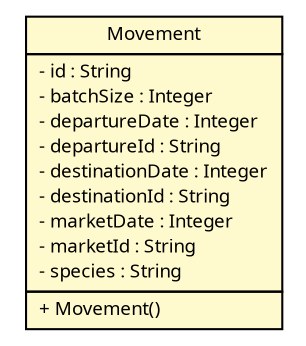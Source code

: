 #!/usr/local/bin/dot
#
# Class diagram 
# Generated by UMLGraph version R5_6 (http://www.umlgraph.org/)
#

digraph G {
	edge [fontname="Trebuchet MS",fontsize=10,labelfontname="Trebuchet MS",labelfontsize=10];
	node [fontname="Trebuchet MS",fontsize=10,shape=plaintext];
	nodesep=0.25;
	ranksep=0.5;
	// broadwick.data.Movement
	c15916 [label=<<table title="broadwick.data.Movement" border="0" cellborder="1" cellspacing="0" cellpadding="2" port="p" bgcolor="lemonChiffon" href="./Movement.html">
		<tr><td><table border="0" cellspacing="0" cellpadding="1">
<tr><td align="center" balign="center"><font face="Trebuchet MS"> Movement </font></td></tr>
		</table></td></tr>
		<tr><td><table border="0" cellspacing="0" cellpadding="1">
<tr><td align="left" balign="left"> - id : String </td></tr>
<tr><td align="left" balign="left"> - batchSize : Integer </td></tr>
<tr><td align="left" balign="left"> - departureDate : Integer </td></tr>
<tr><td align="left" balign="left"> - departureId : String </td></tr>
<tr><td align="left" balign="left"> - destinationDate : Integer </td></tr>
<tr><td align="left" balign="left"> - destinationId : String </td></tr>
<tr><td align="left" balign="left"> - marketDate : Integer </td></tr>
<tr><td align="left" balign="left"> - marketId : String </td></tr>
<tr><td align="left" balign="left"> - species : String </td></tr>
		</table></td></tr>
		<tr><td><table border="0" cellspacing="0" cellpadding="1">
<tr><td align="left" balign="left"> + Movement() </td></tr>
		</table></td></tr>
		</table>>, URL="./Movement.html", fontname="Trebuchet MS", fontcolor="black", fontsize=9.0];
}

